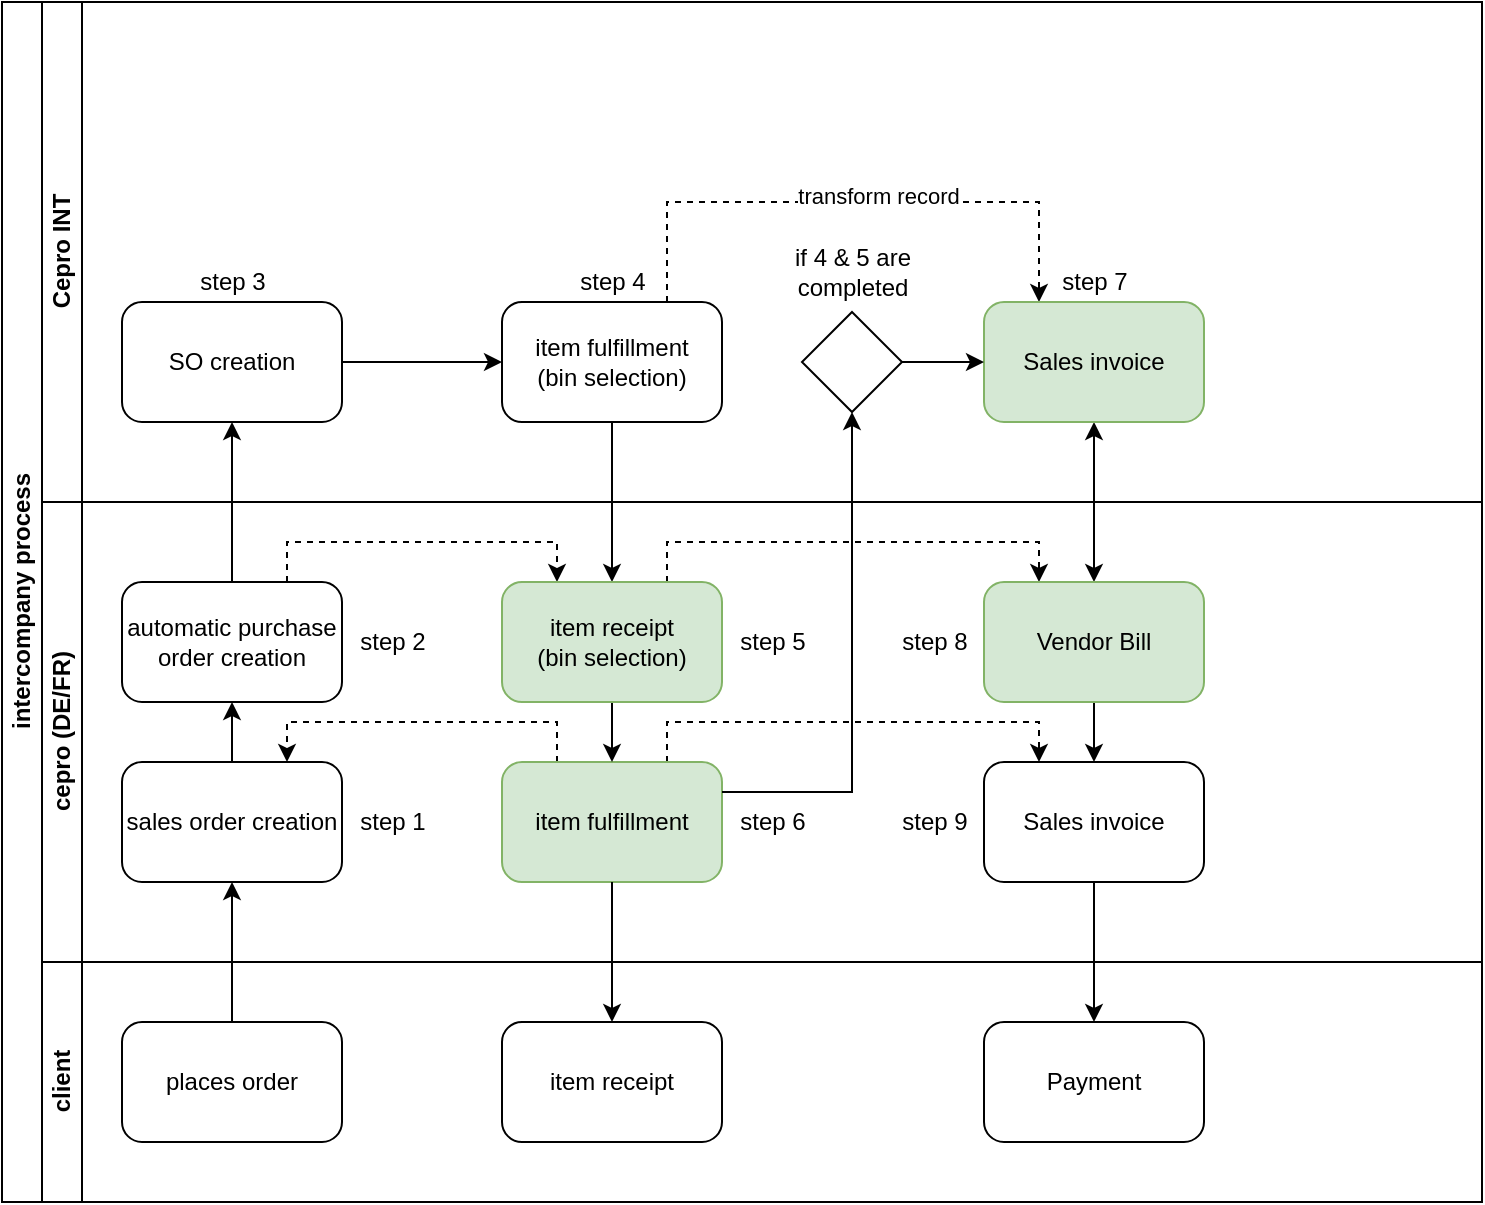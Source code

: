 <mxfile version="14.7.7" type="github">
  <diagram id="kgpKYQtTHZ0yAKxKKP6v" name="Page-1">
    <mxGraphModel dx="928" dy="971" grid="1" gridSize="10" guides="1" tooltips="1" connect="1" arrows="1" fold="1" page="1" pageScale="1" pageWidth="850" pageHeight="1100" math="0" shadow="0">
      <root>
        <mxCell id="0" />
        <mxCell id="1" parent="0" />
        <mxCell id="2VjHeU6Kj2DrrdjrndzW-1" value="intercompany process" style="swimlane;html=1;childLayout=stackLayout;resizeParent=1;resizeParentMax=0;horizontal=0;startSize=20;horizontalStack=0;" vertex="1" parent="1">
          <mxGeometry x="40" y="160" width="740" height="600" as="geometry" />
        </mxCell>
        <mxCell id="2VjHeU6Kj2DrrdjrndzW-2" value="Cepro INT" style="swimlane;html=1;startSize=20;horizontal=0;" vertex="1" parent="2VjHeU6Kj2DrrdjrndzW-1">
          <mxGeometry x="20" width="720" height="250" as="geometry" />
        </mxCell>
        <mxCell id="2VjHeU6Kj2DrrdjrndzW-11" value="SO creation" style="points=[[0.25,0,0],[0.5,0,0],[0.75,0,0],[1,0.25,0],[1,0.5,0],[1,0.75,0],[0.75,1,0],[0.5,1,0],[0.25,1,0],[0,0.75,0],[0,0.5,0],[0,0.25,0]];shape=mxgraph.bpmn.task;whiteSpace=wrap;rectStyle=rounded;size=10;taskMarker=abstract;" vertex="1" parent="2VjHeU6Kj2DrrdjrndzW-2">
          <mxGeometry x="40" y="150" width="110" height="60" as="geometry" />
        </mxCell>
        <mxCell id="2VjHeU6Kj2DrrdjrndzW-33" value="step 3" style="text;html=1;align=center;verticalAlign=middle;resizable=0;points=[];autosize=1;strokeColor=none;" vertex="1" parent="2VjHeU6Kj2DrrdjrndzW-2">
          <mxGeometry x="70" y="130" width="50" height="20" as="geometry" />
        </mxCell>
        <mxCell id="2VjHeU6Kj2DrrdjrndzW-34" value="step 4" style="text;html=1;align=center;verticalAlign=middle;resizable=0;points=[];autosize=1;strokeColor=none;" vertex="1" parent="2VjHeU6Kj2DrrdjrndzW-2">
          <mxGeometry x="260" y="130" width="50" height="20" as="geometry" />
        </mxCell>
        <mxCell id="2VjHeU6Kj2DrrdjrndzW-37" value="step 7" style="text;html=1;align=center;verticalAlign=middle;resizable=0;points=[];autosize=1;strokeColor=none;" vertex="1" parent="2VjHeU6Kj2DrrdjrndzW-2">
          <mxGeometry x="501" y="130" width="50" height="20" as="geometry" />
        </mxCell>
        <mxCell id="2VjHeU6Kj2DrrdjrndzW-40" value="" style="points=[[0.25,0.25,0],[0.5,0,0],[0.75,0.25,0],[1,0.5,0],[0.75,0.75,0],[0.5,1,0],[0.25,0.75,0],[0,0.5,0]];shape=mxgraph.bpmn.gateway2;html=1;verticalLabelPosition=bottom;labelBackgroundColor=#ffffff;verticalAlign=top;align=center;perimeter=rhombusPerimeter;outlineConnect=0;outline=none;symbol=none;" vertex="1" parent="2VjHeU6Kj2DrrdjrndzW-2">
          <mxGeometry x="380" y="155" width="50" height="50" as="geometry" />
        </mxCell>
        <mxCell id="2VjHeU6Kj2DrrdjrndzW-44" value="if 4 &amp;amp; 5 are&lt;br&gt;completed" style="text;html=1;align=center;verticalAlign=middle;resizable=0;points=[];autosize=1;strokeColor=none;" vertex="1" parent="2VjHeU6Kj2DrrdjrndzW-2">
          <mxGeometry x="370" y="120" width="70" height="30" as="geometry" />
        </mxCell>
        <mxCell id="2VjHeU6Kj2DrrdjrndzW-3" value="cepro (DE/FR)" style="swimlane;html=1;startSize=20;horizontal=0;" vertex="1" parent="2VjHeU6Kj2DrrdjrndzW-1">
          <mxGeometry x="20" y="250" width="720" height="230" as="geometry" />
        </mxCell>
        <mxCell id="2VjHeU6Kj2DrrdjrndzW-6" value="sales order creation" style="points=[[0.25,0,0],[0.5,0,0],[0.75,0,0],[1,0.25,0],[1,0.5,0],[1,0.75,0],[0.75,1,0],[0.5,1,0],[0.25,1,0],[0,0.75,0],[0,0.5,0],[0,0.25,0]];shape=mxgraph.bpmn.task;whiteSpace=wrap;rectStyle=rounded;size=10;taskMarker=abstract;" vertex="1" parent="2VjHeU6Kj2DrrdjrndzW-3">
          <mxGeometry x="40" y="130" width="110" height="60" as="geometry" />
        </mxCell>
        <mxCell id="2VjHeU6Kj2DrrdjrndzW-9" value="automatic purchase order creation" style="points=[[0.25,0,0],[0.5,0,0],[0.75,0,0],[1,0.25,0],[1,0.5,0],[1,0.75,0],[0.75,1,0],[0.5,1,0],[0.25,1,0],[0,0.75,0],[0,0.5,0],[0,0.25,0]];shape=mxgraph.bpmn.task;whiteSpace=wrap;rectStyle=rounded;size=10;taskMarker=abstract;" vertex="1" parent="2VjHeU6Kj2DrrdjrndzW-3">
          <mxGeometry x="40" y="40" width="110" height="60" as="geometry" />
        </mxCell>
        <mxCell id="2VjHeU6Kj2DrrdjrndzW-10" value="" style="edgeStyle=orthogonalEdgeStyle;rounded=0;orthogonalLoop=1;jettySize=auto;html=1;" edge="1" parent="2VjHeU6Kj2DrrdjrndzW-3" source="2VjHeU6Kj2DrrdjrndzW-6" target="2VjHeU6Kj2DrrdjrndzW-9">
          <mxGeometry relative="1" as="geometry" />
        </mxCell>
        <mxCell id="2VjHeU6Kj2DrrdjrndzW-46" style="edgeStyle=orthogonalEdgeStyle;rounded=0;orthogonalLoop=1;jettySize=auto;html=1;exitX=0.25;exitY=0;exitDx=0;exitDy=0;exitPerimeter=0;entryX=0.75;entryY=0;entryDx=0;entryDy=0;entryPerimeter=0;startArrow=none;startFill=0;dashed=1;" edge="1" parent="2VjHeU6Kj2DrrdjrndzW-3" source="2VjHeU6Kj2DrrdjrndzW-17" target="2VjHeU6Kj2DrrdjrndzW-6">
          <mxGeometry relative="1" as="geometry" />
        </mxCell>
        <mxCell id="2VjHeU6Kj2DrrdjrndzW-47" style="edgeStyle=orthogonalEdgeStyle;rounded=0;orthogonalLoop=1;jettySize=auto;html=1;exitX=0.75;exitY=0;exitDx=0;exitDy=0;exitPerimeter=0;entryX=0.25;entryY=0;entryDx=0;entryDy=0;entryPerimeter=0;startArrow=none;startFill=0;dashed=1;" edge="1" parent="2VjHeU6Kj2DrrdjrndzW-3" source="2VjHeU6Kj2DrrdjrndzW-17" target="2VjHeU6Kj2DrrdjrndzW-25">
          <mxGeometry relative="1" as="geometry" />
        </mxCell>
        <mxCell id="2VjHeU6Kj2DrrdjrndzW-17" value="item fulfillment" style="points=[[0.25,0,0],[0.5,0,0],[0.75,0,0],[1,0.25,0],[1,0.5,0],[1,0.75,0],[0.75,1,0],[0.5,1,0],[0.25,1,0],[0,0.75,0],[0,0.5,0],[0,0.25,0]];shape=mxgraph.bpmn.task;whiteSpace=wrap;rectStyle=rounded;size=10;taskMarker=abstract;fillColor=#d5e8d4;strokeColor=#82b366;" vertex="1" parent="2VjHeU6Kj2DrrdjrndzW-3">
          <mxGeometry x="230" y="130" width="110" height="60" as="geometry" />
        </mxCell>
        <mxCell id="2VjHeU6Kj2DrrdjrndzW-25" value="Sales invoice" style="points=[[0.25,0,0],[0.5,0,0],[0.75,0,0],[1,0.25,0],[1,0.5,0],[1,0.75,0],[0.75,1,0],[0.5,1,0],[0.25,1,0],[0,0.75,0],[0,0.5,0],[0,0.25,0]];shape=mxgraph.bpmn.task;whiteSpace=wrap;rectStyle=rounded;size=10;taskMarker=abstract;" vertex="1" parent="2VjHeU6Kj2DrrdjrndzW-3">
          <mxGeometry x="471" y="130" width="110" height="60" as="geometry" />
        </mxCell>
        <mxCell id="2VjHeU6Kj2DrrdjrndzW-32" value="step 2" style="text;html=1;align=center;verticalAlign=middle;resizable=0;points=[];autosize=1;strokeColor=none;" vertex="1" parent="2VjHeU6Kj2DrrdjrndzW-3">
          <mxGeometry x="150" y="60" width="50" height="20" as="geometry" />
        </mxCell>
        <mxCell id="2VjHeU6Kj2DrrdjrndzW-29" value="step 1" style="text;html=1;align=center;verticalAlign=middle;resizable=0;points=[];autosize=1;strokeColor=none;" vertex="1" parent="2VjHeU6Kj2DrrdjrndzW-3">
          <mxGeometry x="150" y="150" width="50" height="20" as="geometry" />
        </mxCell>
        <mxCell id="2VjHeU6Kj2DrrdjrndzW-36" value="step 6" style="text;html=1;align=center;verticalAlign=middle;resizable=0;points=[];autosize=1;strokeColor=none;" vertex="1" parent="2VjHeU6Kj2DrrdjrndzW-3">
          <mxGeometry x="340" y="150" width="50" height="20" as="geometry" />
        </mxCell>
        <mxCell id="2VjHeU6Kj2DrrdjrndzW-38" value="step 8" style="text;html=1;align=center;verticalAlign=middle;resizable=0;points=[];autosize=1;strokeColor=none;" vertex="1" parent="2VjHeU6Kj2DrrdjrndzW-3">
          <mxGeometry x="421" y="60" width="50" height="20" as="geometry" />
        </mxCell>
        <mxCell id="2VjHeU6Kj2DrrdjrndzW-39" value="step 9" style="text;html=1;align=center;verticalAlign=middle;resizable=0;points=[];autosize=1;strokeColor=none;" vertex="1" parent="2VjHeU6Kj2DrrdjrndzW-3">
          <mxGeometry x="421" y="150" width="50" height="20" as="geometry" />
        </mxCell>
        <mxCell id="2VjHeU6Kj2DrrdjrndzW-4" value="client" style="swimlane;html=1;startSize=20;horizontal=0;" vertex="1" parent="2VjHeU6Kj2DrrdjrndzW-1">
          <mxGeometry x="20" y="480" width="720" height="120" as="geometry" />
        </mxCell>
        <mxCell id="2VjHeU6Kj2DrrdjrndzW-5" value="places order" style="points=[[0.25,0,0],[0.5,0,0],[0.75,0,0],[1,0.25,0],[1,0.5,0],[1,0.75,0],[0.75,1,0],[0.5,1,0],[0.25,1,0],[0,0.75,0],[0,0.5,0],[0,0.25,0]];shape=mxgraph.bpmn.task;whiteSpace=wrap;rectStyle=rounded;size=10;taskMarker=abstract;" vertex="1" parent="2VjHeU6Kj2DrrdjrndzW-4">
          <mxGeometry x="40" y="30" width="110" height="60" as="geometry" />
        </mxCell>
        <mxCell id="2VjHeU6Kj2DrrdjrndzW-19" value="item receipt" style="points=[[0.25,0,0],[0.5,0,0],[0.75,0,0],[1,0.25,0],[1,0.5,0],[1,0.75,0],[0.75,1,0],[0.5,1,0],[0.25,1,0],[0,0.75,0],[0,0.5,0],[0,0.25,0]];shape=mxgraph.bpmn.task;whiteSpace=wrap;rectStyle=rounded;size=10;taskMarker=abstract;" vertex="1" parent="2VjHeU6Kj2DrrdjrndzW-4">
          <mxGeometry x="230" y="30" width="110" height="60" as="geometry" />
        </mxCell>
        <mxCell id="2VjHeU6Kj2DrrdjrndzW-27" value="Payment" style="points=[[0.25,0,0],[0.5,0,0],[0.75,0,0],[1,0.25,0],[1,0.5,0],[1,0.75,0],[0.75,1,0],[0.5,1,0],[0.25,1,0],[0,0.75,0],[0,0.5,0],[0,0.25,0]];shape=mxgraph.bpmn.task;whiteSpace=wrap;rectStyle=rounded;size=10;taskMarker=abstract;" vertex="1" parent="2VjHeU6Kj2DrrdjrndzW-4">
          <mxGeometry x="471" y="30" width="110" height="60" as="geometry" />
        </mxCell>
        <mxCell id="2VjHeU6Kj2DrrdjrndzW-7" value="" style="edgeStyle=orthogonalEdgeStyle;rounded=0;orthogonalLoop=1;jettySize=auto;html=1;" edge="1" parent="2VjHeU6Kj2DrrdjrndzW-1" source="2VjHeU6Kj2DrrdjrndzW-5" target="2VjHeU6Kj2DrrdjrndzW-6">
          <mxGeometry relative="1" as="geometry" />
        </mxCell>
        <mxCell id="2VjHeU6Kj2DrrdjrndzW-12" value="" style="edgeStyle=orthogonalEdgeStyle;rounded=0;orthogonalLoop=1;jettySize=auto;html=1;" edge="1" parent="2VjHeU6Kj2DrrdjrndzW-1" source="2VjHeU6Kj2DrrdjrndzW-9" target="2VjHeU6Kj2DrrdjrndzW-11">
          <mxGeometry relative="1" as="geometry" />
        </mxCell>
        <mxCell id="2VjHeU6Kj2DrrdjrndzW-20" value="" style="edgeStyle=orthogonalEdgeStyle;rounded=0;orthogonalLoop=1;jettySize=auto;html=1;" edge="1" parent="2VjHeU6Kj2DrrdjrndzW-1" source="2VjHeU6Kj2DrrdjrndzW-17" target="2VjHeU6Kj2DrrdjrndzW-19">
          <mxGeometry relative="1" as="geometry" />
        </mxCell>
        <mxCell id="2VjHeU6Kj2DrrdjrndzW-28" value="" style="edgeStyle=orthogonalEdgeStyle;rounded=0;orthogonalLoop=1;jettySize=auto;html=1;" edge="1" parent="2VjHeU6Kj2DrrdjrndzW-1" source="2VjHeU6Kj2DrrdjrndzW-25" target="2VjHeU6Kj2DrrdjrndzW-27">
          <mxGeometry relative="1" as="geometry" />
        </mxCell>
        <mxCell id="2VjHeU6Kj2DrrdjrndzW-41" style="edgeStyle=orthogonalEdgeStyle;rounded=0;orthogonalLoop=1;jettySize=auto;html=1;exitX=1;exitY=0.25;exitDx=0;exitDy=0;exitPerimeter=0;entryX=0.5;entryY=1;entryDx=0;entryDy=0;entryPerimeter=0;startArrow=none;startFill=0;" edge="1" parent="2VjHeU6Kj2DrrdjrndzW-1" source="2VjHeU6Kj2DrrdjrndzW-17" target="2VjHeU6Kj2DrrdjrndzW-40">
          <mxGeometry relative="1" as="geometry" />
        </mxCell>
        <mxCell id="2VjHeU6Kj2DrrdjrndzW-16" value="" style="edgeStyle=orthogonalEdgeStyle;rounded=0;orthogonalLoop=1;jettySize=auto;html=1;" edge="1" parent="1" source="2VjHeU6Kj2DrrdjrndzW-13" target="2VjHeU6Kj2DrrdjrndzW-15">
          <mxGeometry relative="1" as="geometry" />
        </mxCell>
        <mxCell id="2VjHeU6Kj2DrrdjrndzW-59" style="edgeStyle=orthogonalEdgeStyle;rounded=0;orthogonalLoop=1;jettySize=auto;html=1;exitX=0.75;exitY=0;exitDx=0;exitDy=0;exitPerimeter=0;entryX=0.25;entryY=0;entryDx=0;entryDy=0;entryPerimeter=0;startArrow=none;startFill=0;dashed=1;" edge="1" parent="1" source="2VjHeU6Kj2DrrdjrndzW-13" target="2VjHeU6Kj2DrrdjrndzW-21">
          <mxGeometry relative="1" as="geometry">
            <Array as="points">
              <mxPoint x="373" y="260" />
              <mxPoint x="559" y="260" />
            </Array>
          </mxGeometry>
        </mxCell>
        <mxCell id="2VjHeU6Kj2DrrdjrndzW-60" value="transform record" style="edgeLabel;html=1;align=center;verticalAlign=middle;resizable=0;points=[];" vertex="1" connectable="0" parent="2VjHeU6Kj2DrrdjrndzW-59">
          <mxGeometry x="0.08" y="3" relative="1" as="geometry">
            <mxPoint x="1" as="offset" />
          </mxGeometry>
        </mxCell>
        <mxCell id="2VjHeU6Kj2DrrdjrndzW-13" value="item fulfillment&#xa;(bin selection)" style="points=[[0.25,0,0],[0.5,0,0],[0.75,0,0],[1,0.25,0],[1,0.5,0],[1,0.75,0],[0.75,1,0],[0.5,1,0],[0.25,1,0],[0,0.75,0],[0,0.5,0],[0,0.25,0]];shape=mxgraph.bpmn.task;whiteSpace=wrap;rectStyle=rounded;size=10;taskMarker=abstract;" vertex="1" parent="1">
          <mxGeometry x="290" y="310" width="110" height="60" as="geometry" />
        </mxCell>
        <mxCell id="2VjHeU6Kj2DrrdjrndzW-14" value="" style="edgeStyle=orthogonalEdgeStyle;rounded=0;orthogonalLoop=1;jettySize=auto;html=1;" edge="1" parent="1" source="2VjHeU6Kj2DrrdjrndzW-11" target="2VjHeU6Kj2DrrdjrndzW-13">
          <mxGeometry relative="1" as="geometry" />
        </mxCell>
        <mxCell id="2VjHeU6Kj2DrrdjrndzW-18" value="" style="edgeStyle=orthogonalEdgeStyle;rounded=0;orthogonalLoop=1;jettySize=auto;html=1;" edge="1" parent="1" source="2VjHeU6Kj2DrrdjrndzW-15" target="2VjHeU6Kj2DrrdjrndzW-17">
          <mxGeometry relative="1" as="geometry" />
        </mxCell>
        <mxCell id="2VjHeU6Kj2DrrdjrndzW-45" style="edgeStyle=orthogonalEdgeStyle;rounded=0;orthogonalLoop=1;jettySize=auto;html=1;entryX=0.25;entryY=0;entryDx=0;entryDy=0;entryPerimeter=0;startArrow=none;startFill=0;exitX=0.75;exitY=0;exitDx=0;exitDy=0;exitPerimeter=0;dashed=1;" edge="1" parent="1" source="2VjHeU6Kj2DrrdjrndzW-9" target="2VjHeU6Kj2DrrdjrndzW-15">
          <mxGeometry relative="1" as="geometry">
            <mxPoint x="180" y="420" as="sourcePoint" />
          </mxGeometry>
        </mxCell>
        <mxCell id="2VjHeU6Kj2DrrdjrndzW-48" style="edgeStyle=orthogonalEdgeStyle;rounded=0;orthogonalLoop=1;jettySize=auto;html=1;exitX=0.75;exitY=0;exitDx=0;exitDy=0;exitPerimeter=0;entryX=0.25;entryY=0;entryDx=0;entryDy=0;entryPerimeter=0;startArrow=none;startFill=0;dashed=1;" edge="1" parent="1" source="2VjHeU6Kj2DrrdjrndzW-15" target="2VjHeU6Kj2DrrdjrndzW-23">
          <mxGeometry relative="1" as="geometry" />
        </mxCell>
        <mxCell id="2VjHeU6Kj2DrrdjrndzW-15" value="item receipt&#xa;(bin selection)" style="points=[[0.25,0,0],[0.5,0,0],[0.75,0,0],[1,0.25,0],[1,0.5,0],[1,0.75,0],[0.75,1,0],[0.5,1,0],[0.25,1,0],[0,0.75,0],[0,0.5,0],[0,0.25,0]];shape=mxgraph.bpmn.task;whiteSpace=wrap;rectStyle=rounded;size=10;taskMarker=abstract;fillColor=#d5e8d4;strokeColor=#82b366;" vertex="1" parent="1">
          <mxGeometry x="290" y="450" width="110" height="60" as="geometry" />
        </mxCell>
        <mxCell id="2VjHeU6Kj2DrrdjrndzW-24" value="" style="edgeStyle=orthogonalEdgeStyle;rounded=0;orthogonalLoop=1;jettySize=auto;html=1;startArrow=classic;startFill=1;" edge="1" parent="1" source="2VjHeU6Kj2DrrdjrndzW-21" target="2VjHeU6Kj2DrrdjrndzW-23">
          <mxGeometry relative="1" as="geometry" />
        </mxCell>
        <mxCell id="2VjHeU6Kj2DrrdjrndzW-21" value="Sales invoice" style="points=[[0.25,0,0],[0.5,0,0],[0.75,0,0],[1,0.25,0],[1,0.5,0],[1,0.75,0],[0.75,1,0],[0.5,1,0],[0.25,1,0],[0,0.75,0],[0,0.5,0],[0,0.25,0]];shape=mxgraph.bpmn.task;whiteSpace=wrap;rectStyle=rounded;size=10;taskMarker=abstract;fillColor=#d5e8d4;strokeColor=#82b366;" vertex="1" parent="1">
          <mxGeometry x="531" y="310" width="110" height="60" as="geometry" />
        </mxCell>
        <mxCell id="2VjHeU6Kj2DrrdjrndzW-26" value="" style="edgeStyle=orthogonalEdgeStyle;rounded=0;orthogonalLoop=1;jettySize=auto;html=1;" edge="1" parent="1" source="2VjHeU6Kj2DrrdjrndzW-23" target="2VjHeU6Kj2DrrdjrndzW-25">
          <mxGeometry relative="1" as="geometry" />
        </mxCell>
        <mxCell id="2VjHeU6Kj2DrrdjrndzW-23" value="Vendor Bill" style="points=[[0.25,0,0],[0.5,0,0],[0.75,0,0],[1,0.25,0],[1,0.5,0],[1,0.75,0],[0.75,1,0],[0.5,1,0],[0.25,1,0],[0,0.75,0],[0,0.5,0],[0,0.25,0]];shape=mxgraph.bpmn.task;whiteSpace=wrap;rectStyle=rounded;size=10;taskMarker=abstract;fillColor=#d5e8d4;strokeColor=#82b366;" vertex="1" parent="1">
          <mxGeometry x="531" y="450" width="110" height="60" as="geometry" />
        </mxCell>
        <mxCell id="2VjHeU6Kj2DrrdjrndzW-35" value="step 5" style="text;html=1;align=center;verticalAlign=middle;resizable=0;points=[];autosize=1;strokeColor=none;" vertex="1" parent="1">
          <mxGeometry x="400" y="470" width="50" height="20" as="geometry" />
        </mxCell>
        <mxCell id="2VjHeU6Kj2DrrdjrndzW-43" style="edgeStyle=orthogonalEdgeStyle;rounded=0;orthogonalLoop=1;jettySize=auto;html=1;exitX=1;exitY=0.5;exitDx=0;exitDy=0;exitPerimeter=0;entryX=0;entryY=0.5;entryDx=0;entryDy=0;entryPerimeter=0;startArrow=none;startFill=0;" edge="1" parent="1" source="2VjHeU6Kj2DrrdjrndzW-40" target="2VjHeU6Kj2DrrdjrndzW-21">
          <mxGeometry relative="1" as="geometry">
            <mxPoint x="511" y="340" as="sourcePoint" />
          </mxGeometry>
        </mxCell>
      </root>
    </mxGraphModel>
  </diagram>
</mxfile>
